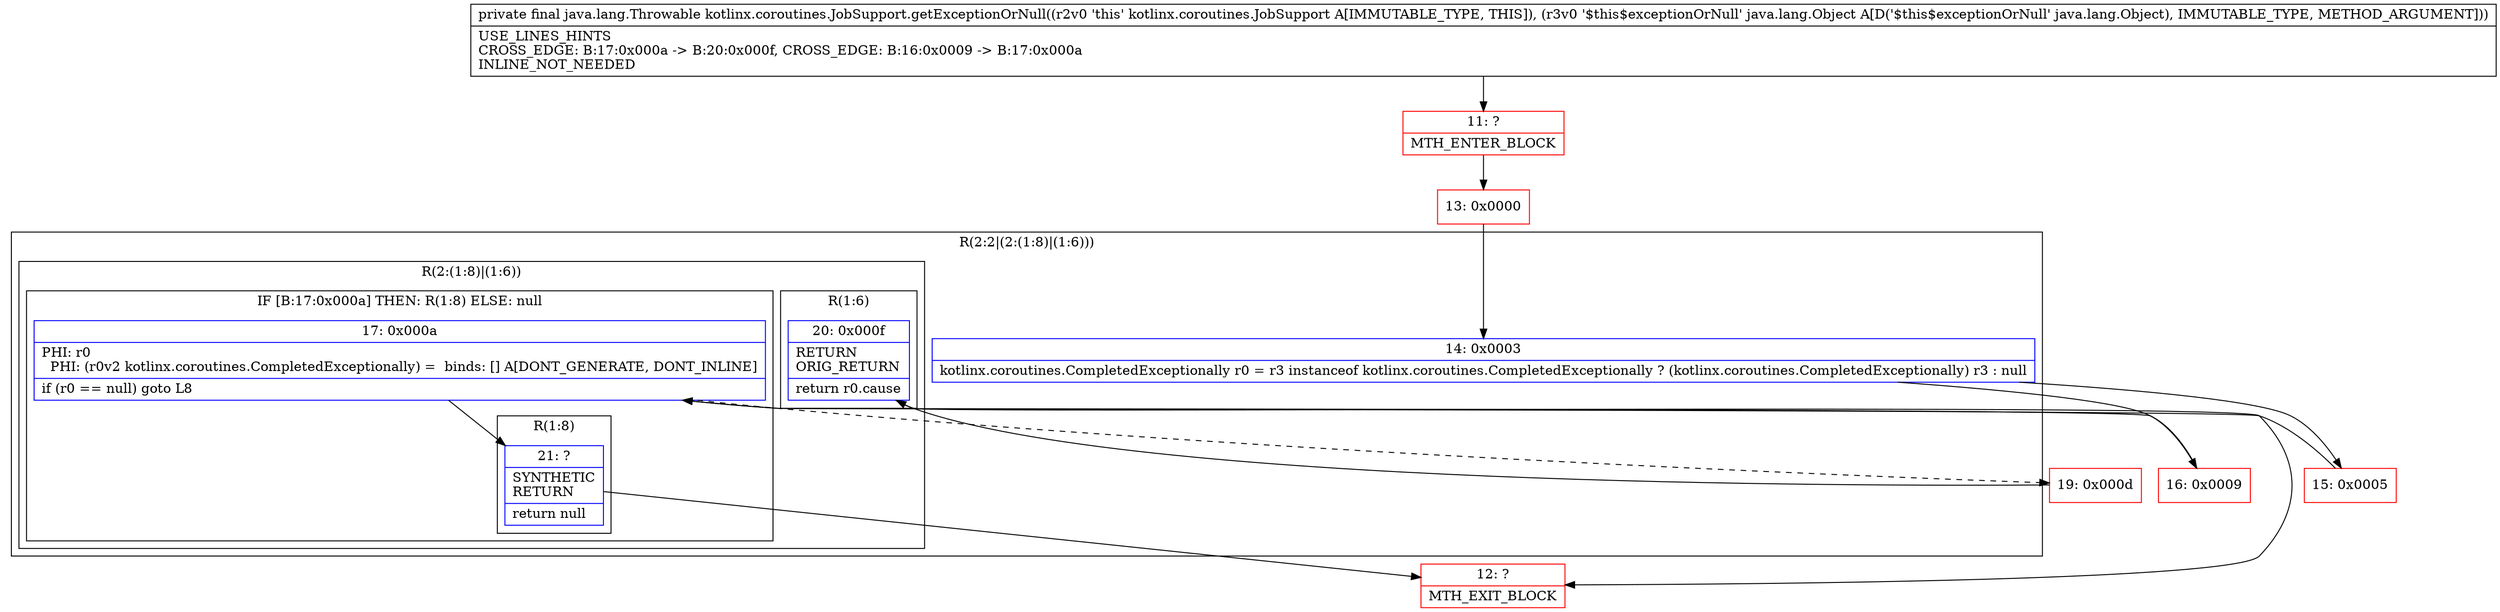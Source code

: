 digraph "CFG forkotlinx.coroutines.JobSupport.getExceptionOrNull(Ljava\/lang\/Object;)Ljava\/lang\/Throwable;" {
subgraph cluster_Region_1847391338 {
label = "R(2:2|(2:(1:8)|(1:6)))";
node [shape=record,color=blue];
Node_14 [shape=record,label="{14\:\ 0x0003|kotlinx.coroutines.CompletedExceptionally r0 = r3 instanceof kotlinx.coroutines.CompletedExceptionally ? (kotlinx.coroutines.CompletedExceptionally) r3 : null\l}"];
subgraph cluster_Region_612164432 {
label = "R(2:(1:8)|(1:6))";
node [shape=record,color=blue];
subgraph cluster_IfRegion_1931618285 {
label = "IF [B:17:0x000a] THEN: R(1:8) ELSE: null";
node [shape=record,color=blue];
Node_17 [shape=record,label="{17\:\ 0x000a|PHI: r0 \l  PHI: (r0v2 kotlinx.coroutines.CompletedExceptionally) =  binds: [] A[DONT_GENERATE, DONT_INLINE]\l|if (r0 == null) goto L8\l}"];
subgraph cluster_Region_896706970 {
label = "R(1:8)";
node [shape=record,color=blue];
Node_21 [shape=record,label="{21\:\ ?|SYNTHETIC\lRETURN\l|return null\l}"];
}
}
subgraph cluster_Region_1673777827 {
label = "R(1:6)";
node [shape=record,color=blue];
Node_20 [shape=record,label="{20\:\ 0x000f|RETURN\lORIG_RETURN\l|return r0.cause\l}"];
}
}
}
Node_11 [shape=record,color=red,label="{11\:\ ?|MTH_ENTER_BLOCK\l}"];
Node_13 [shape=record,color=red,label="{13\:\ 0x0000}"];
Node_15 [shape=record,color=red,label="{15\:\ 0x0005}"];
Node_19 [shape=record,color=red,label="{19\:\ 0x000d}"];
Node_12 [shape=record,color=red,label="{12\:\ ?|MTH_EXIT_BLOCK\l}"];
Node_16 [shape=record,color=red,label="{16\:\ 0x0009}"];
MethodNode[shape=record,label="{private final java.lang.Throwable kotlinx.coroutines.JobSupport.getExceptionOrNull((r2v0 'this' kotlinx.coroutines.JobSupport A[IMMUTABLE_TYPE, THIS]), (r3v0 '$this$exceptionOrNull' java.lang.Object A[D('$this$exceptionOrNull' java.lang.Object), IMMUTABLE_TYPE, METHOD_ARGUMENT]))  | USE_LINES_HINTS\lCROSS_EDGE: B:17:0x000a \-\> B:20:0x000f, CROSS_EDGE: B:16:0x0009 \-\> B:17:0x000a\lINLINE_NOT_NEEDED\l}"];
MethodNode -> Node_11;Node_14 -> Node_15;
Node_14 -> Node_16;
Node_17 -> Node_19[style=dashed];
Node_17 -> Node_21;
Node_21 -> Node_12;
Node_20 -> Node_12;
Node_11 -> Node_13;
Node_13 -> Node_14;
Node_15 -> Node_17;
Node_19 -> Node_20;
Node_16 -> Node_17;
}

